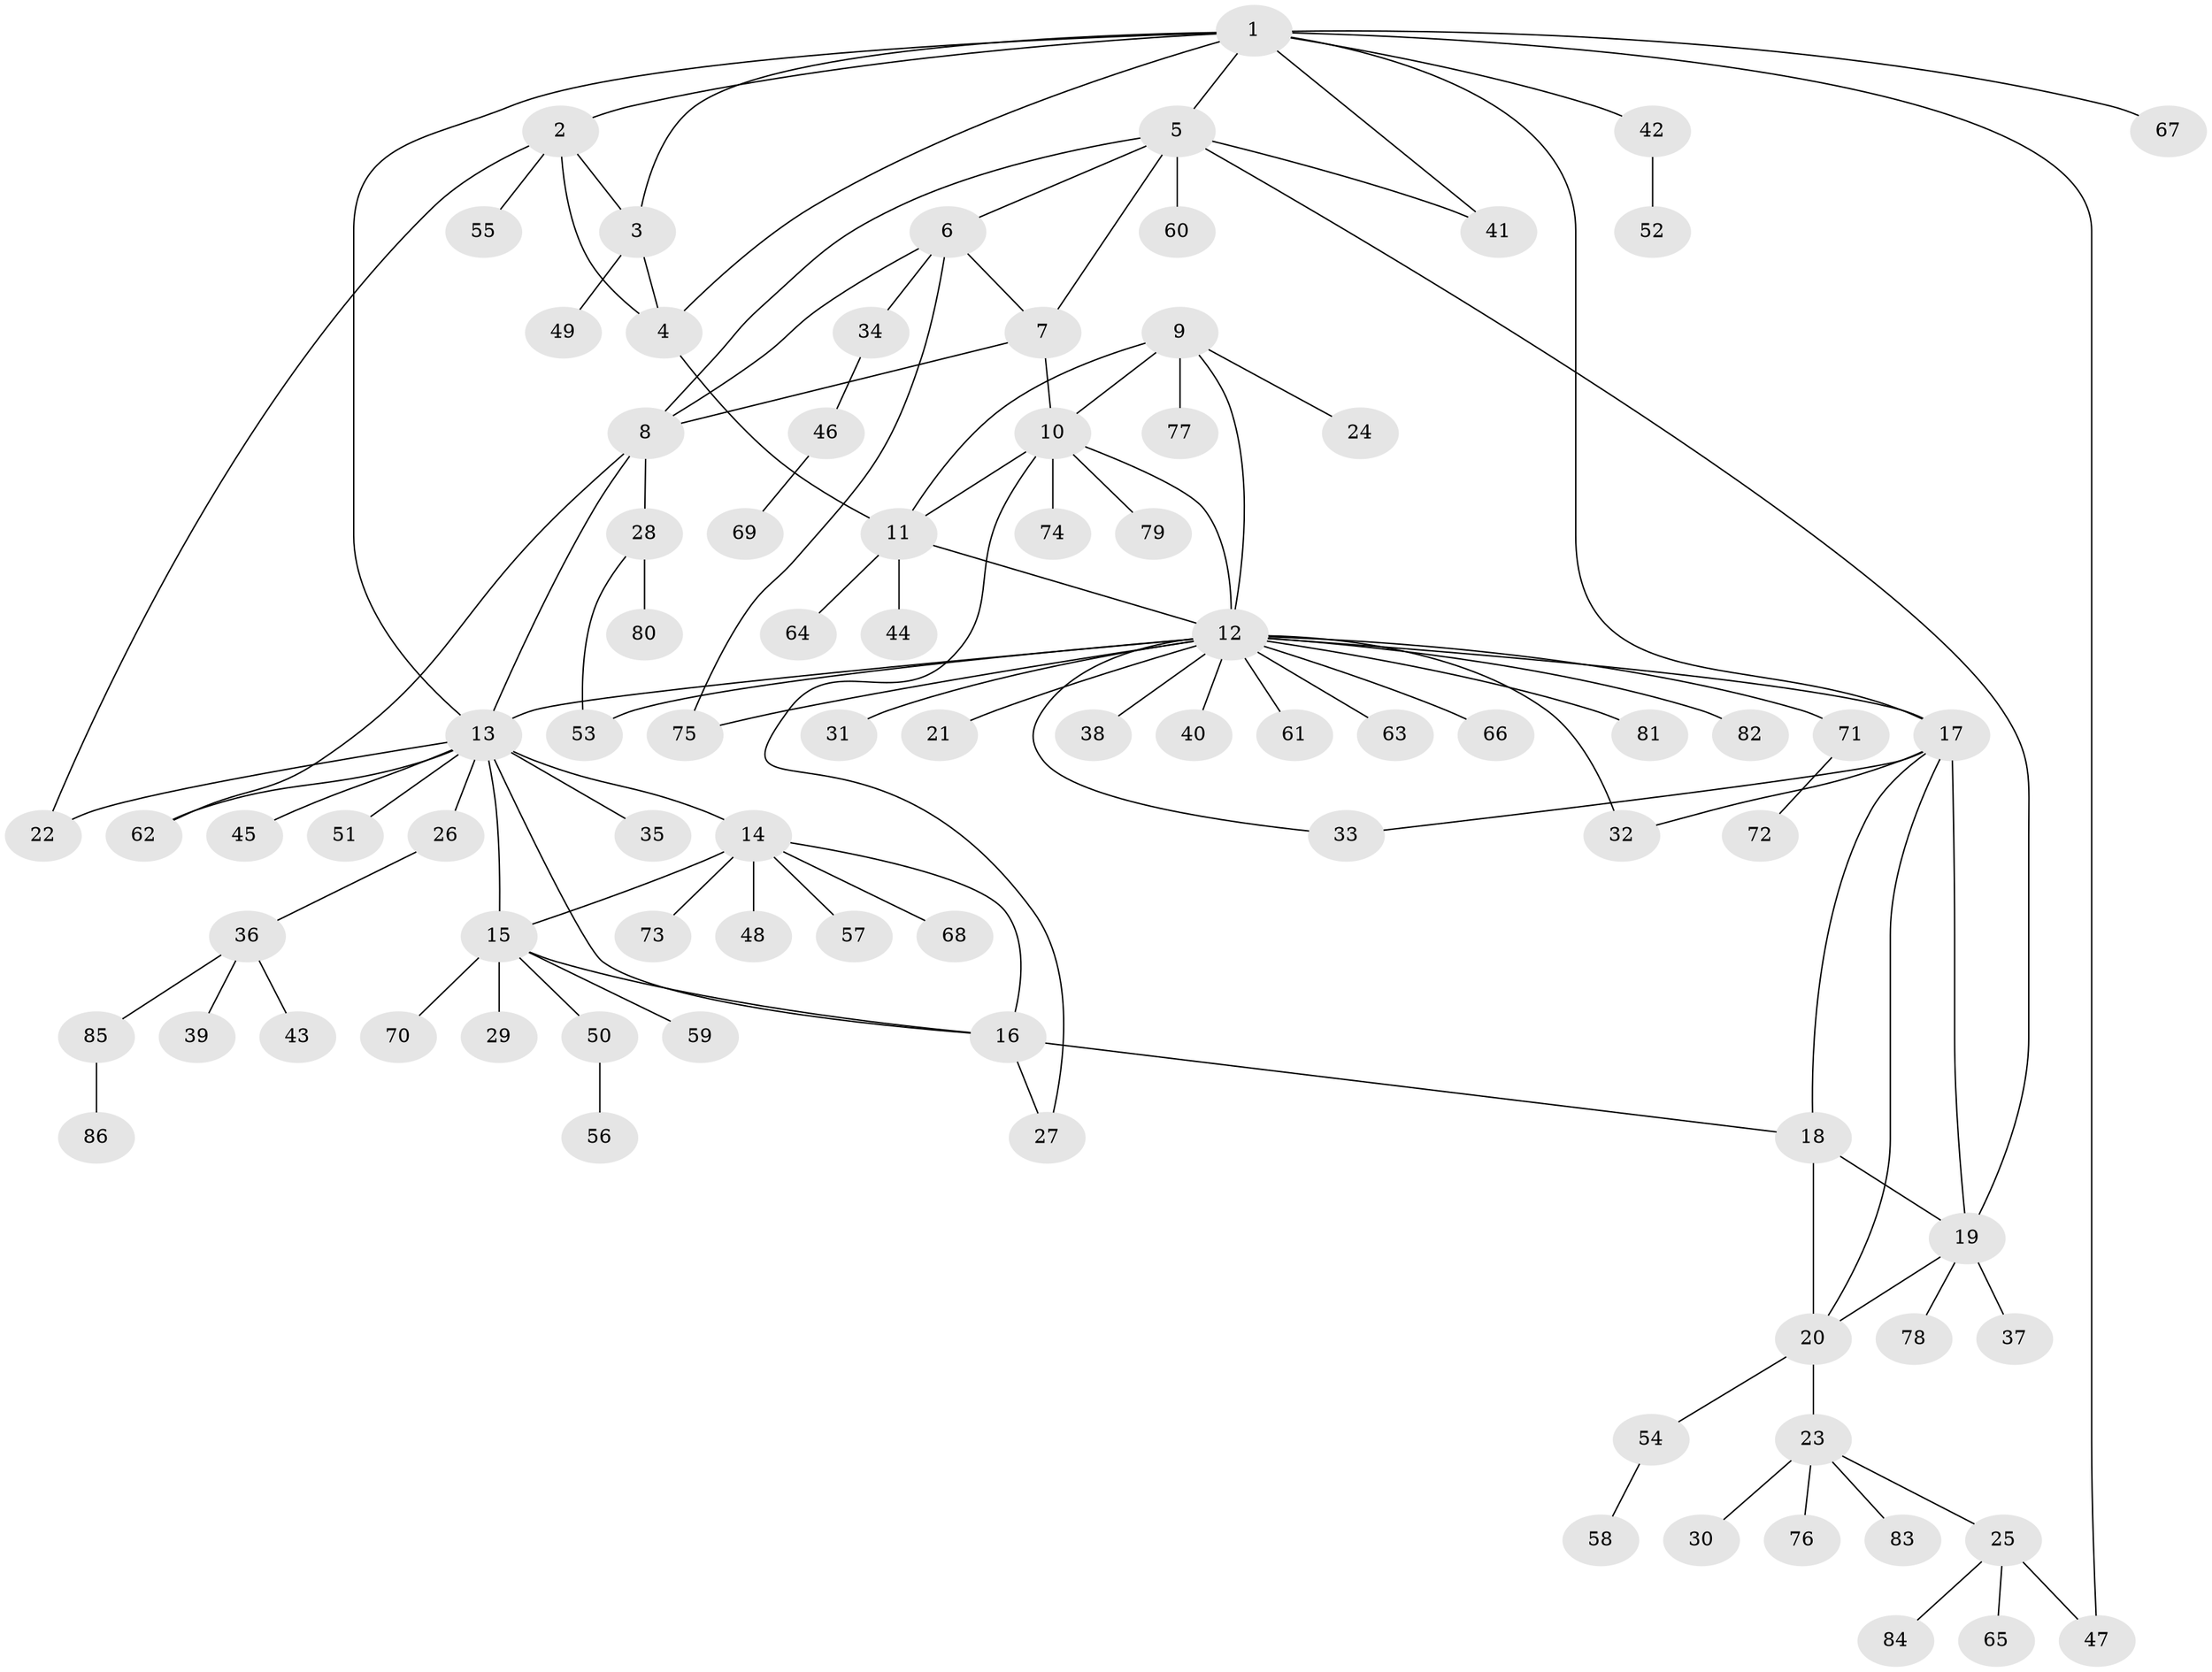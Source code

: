 // coarse degree distribution, {9: 0.027777777777777776, 3: 0.19444444444444445, 5: 0.16666666666666666, 8: 0.05555555555555555, 4: 0.027777777777777776, 6: 0.027777777777777776, 7: 0.027777777777777776, 2: 0.16666666666666666, 1: 0.3055555555555556}
// Generated by graph-tools (version 1.1) at 2025/52/03/04/25 22:52:28]
// undirected, 86 vertices, 115 edges
graph export_dot {
  node [color=gray90,style=filled];
  1;
  2;
  3;
  4;
  5;
  6;
  7;
  8;
  9;
  10;
  11;
  12;
  13;
  14;
  15;
  16;
  17;
  18;
  19;
  20;
  21;
  22;
  23;
  24;
  25;
  26;
  27;
  28;
  29;
  30;
  31;
  32;
  33;
  34;
  35;
  36;
  37;
  38;
  39;
  40;
  41;
  42;
  43;
  44;
  45;
  46;
  47;
  48;
  49;
  50;
  51;
  52;
  53;
  54;
  55;
  56;
  57;
  58;
  59;
  60;
  61;
  62;
  63;
  64;
  65;
  66;
  67;
  68;
  69;
  70;
  71;
  72;
  73;
  74;
  75;
  76;
  77;
  78;
  79;
  80;
  81;
  82;
  83;
  84;
  85;
  86;
  1 -- 2;
  1 -- 3;
  1 -- 4;
  1 -- 5;
  1 -- 13;
  1 -- 17;
  1 -- 41;
  1 -- 42;
  1 -- 47;
  1 -- 67;
  2 -- 3;
  2 -- 4;
  2 -- 22;
  2 -- 55;
  3 -- 4;
  3 -- 49;
  4 -- 11;
  5 -- 6;
  5 -- 7;
  5 -- 8;
  5 -- 19;
  5 -- 41;
  5 -- 60;
  6 -- 7;
  6 -- 8;
  6 -- 34;
  6 -- 75;
  7 -- 8;
  7 -- 10;
  8 -- 13;
  8 -- 28;
  8 -- 62;
  9 -- 10;
  9 -- 11;
  9 -- 12;
  9 -- 24;
  9 -- 77;
  10 -- 11;
  10 -- 12;
  10 -- 27;
  10 -- 74;
  10 -- 79;
  11 -- 12;
  11 -- 44;
  11 -- 64;
  12 -- 13;
  12 -- 17;
  12 -- 21;
  12 -- 31;
  12 -- 32;
  12 -- 33;
  12 -- 38;
  12 -- 40;
  12 -- 53;
  12 -- 61;
  12 -- 63;
  12 -- 66;
  12 -- 71;
  12 -- 75;
  12 -- 81;
  12 -- 82;
  13 -- 14;
  13 -- 15;
  13 -- 16;
  13 -- 22;
  13 -- 26;
  13 -- 35;
  13 -- 45;
  13 -- 51;
  13 -- 62;
  14 -- 15;
  14 -- 16;
  14 -- 48;
  14 -- 57;
  14 -- 68;
  14 -- 73;
  15 -- 16;
  15 -- 29;
  15 -- 50;
  15 -- 59;
  15 -- 70;
  16 -- 18;
  16 -- 27;
  17 -- 18;
  17 -- 19;
  17 -- 20;
  17 -- 32;
  17 -- 33;
  18 -- 19;
  18 -- 20;
  19 -- 20;
  19 -- 37;
  19 -- 78;
  20 -- 23;
  20 -- 54;
  23 -- 25;
  23 -- 30;
  23 -- 76;
  23 -- 83;
  25 -- 47;
  25 -- 65;
  25 -- 84;
  26 -- 36;
  28 -- 53;
  28 -- 80;
  34 -- 46;
  36 -- 39;
  36 -- 43;
  36 -- 85;
  42 -- 52;
  46 -- 69;
  50 -- 56;
  54 -- 58;
  71 -- 72;
  85 -- 86;
}
